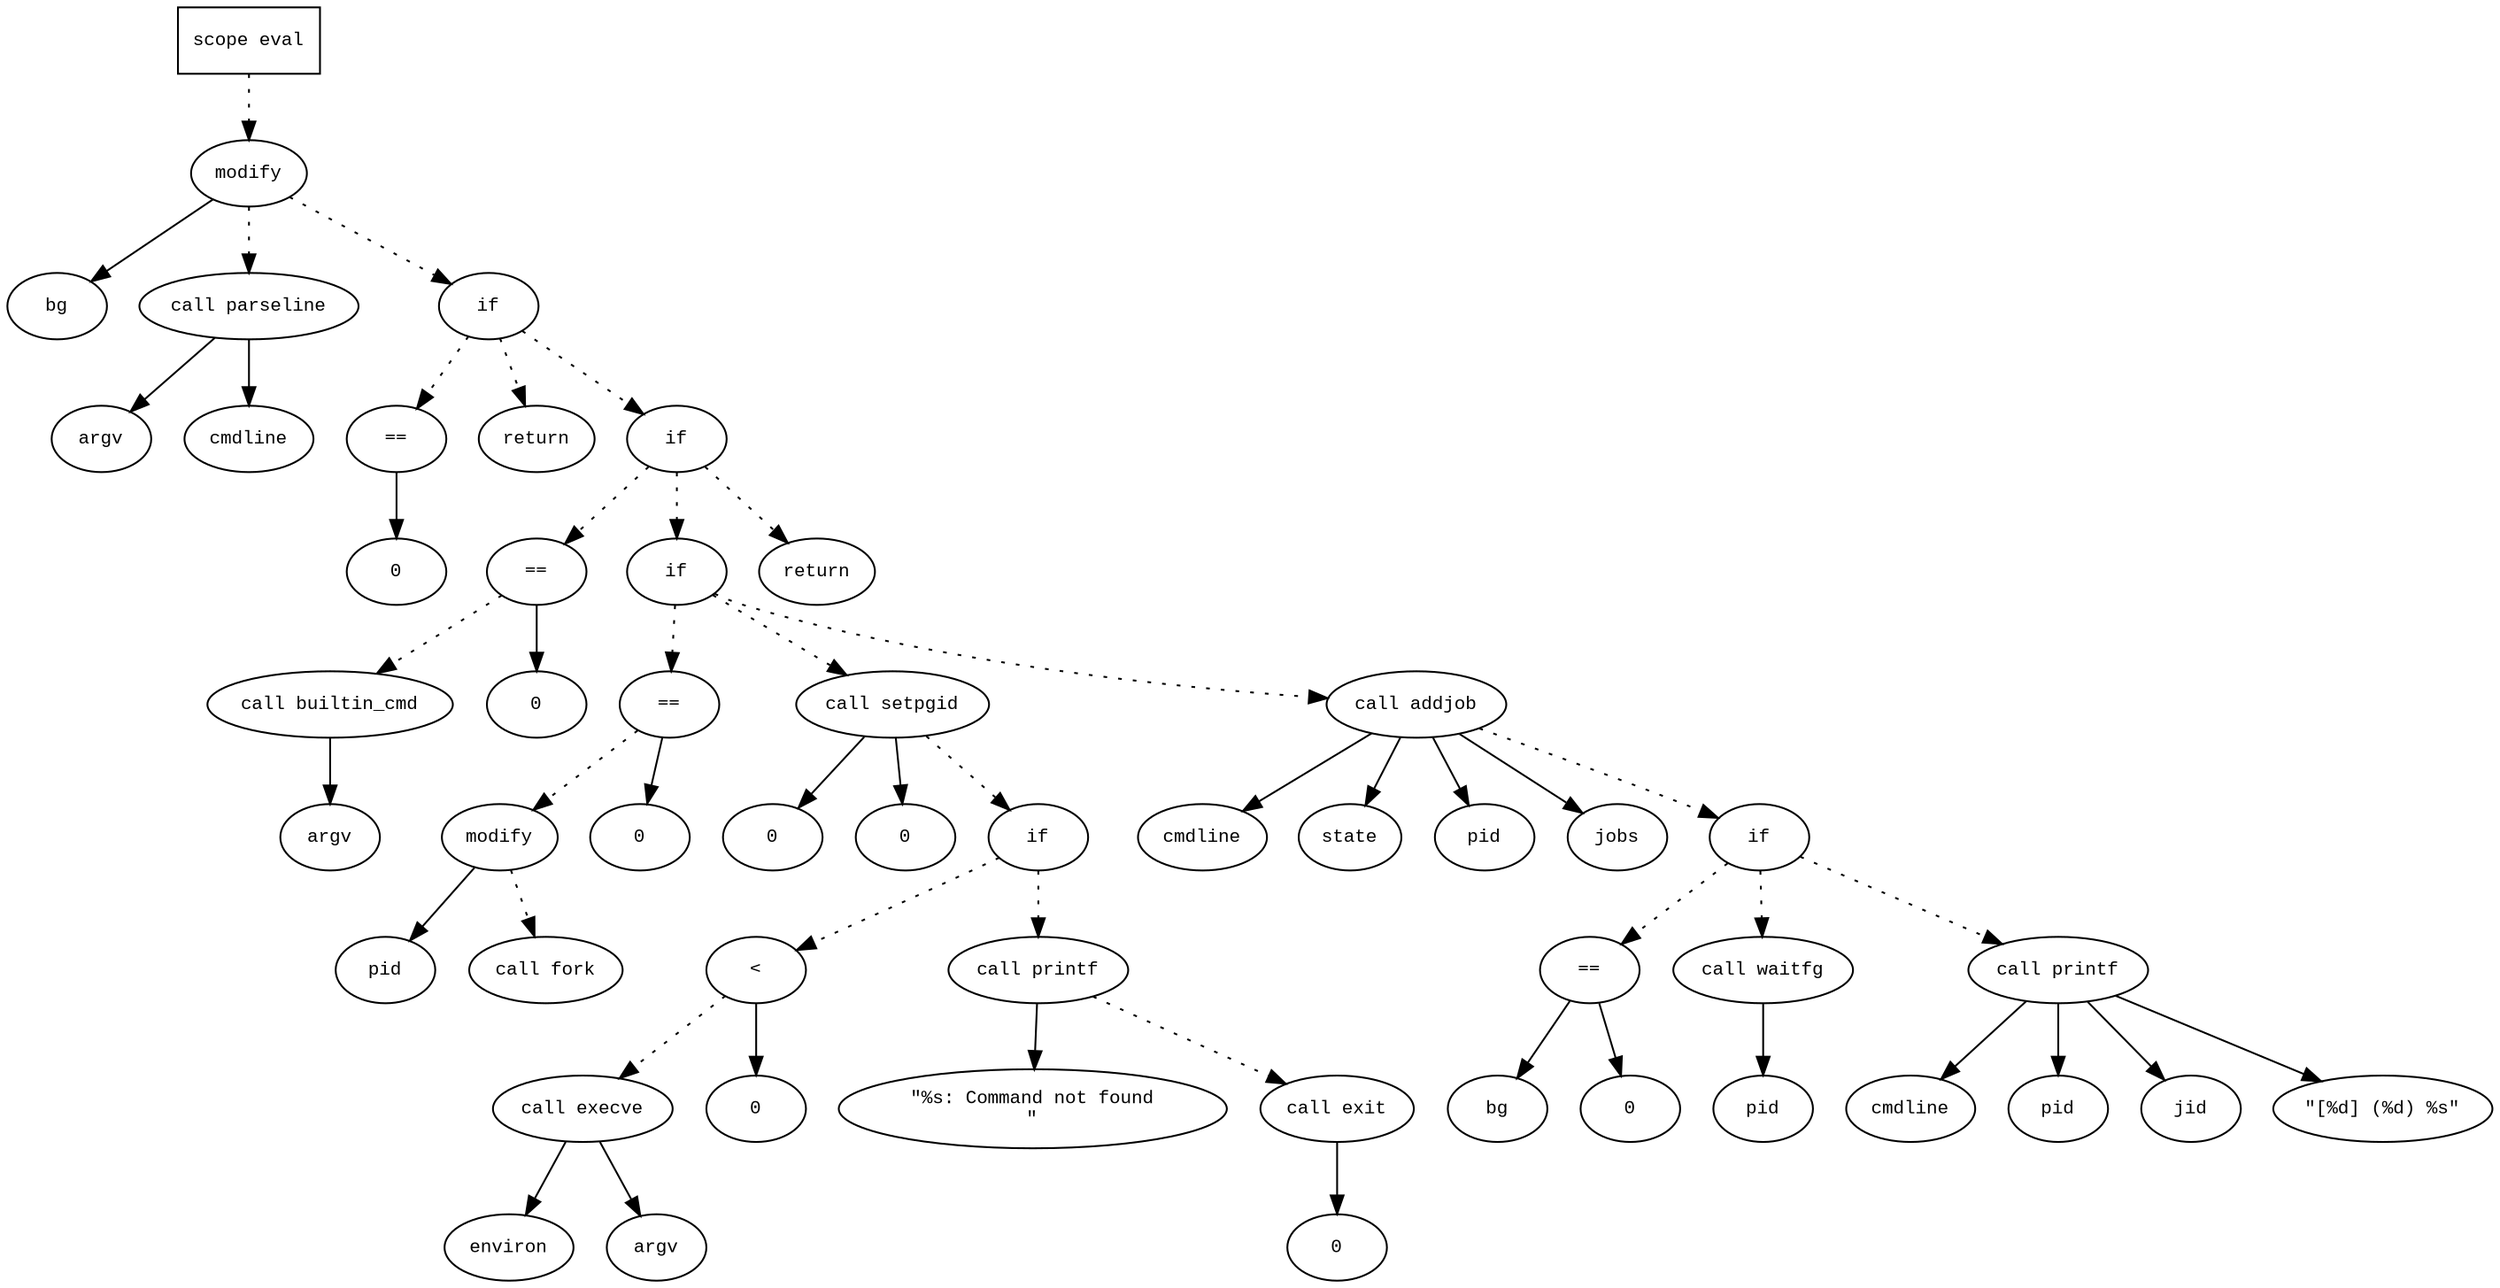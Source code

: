 digraph AST {
  graph [fontname="Times New Roman",fontsize=10];
  node  [fontname="Courier New",fontsize=10];
  edge  [fontname="Times New Roman",fontsize=10];

  node1 [label="scope eval",shape=box];
  node2 [label="modify",shape=ellipse];
  node3 [label="bg",shape=ellipse];
  node2 -> node3;
  node4 [label="call parseline",shape=ellipse];
  node5 [label="argv",shape=ellipse];
  node4 -> node5;
  node6 [label="cmdline",shape=ellipse];
  node4 -> node6;
  node2 -> node4 [style=dotted];
  node1 -> node2 [style=dotted];
  node7 [label="if",shape=ellipse];
  node2 -> node7 [style=dotted];
  node8 [label="==",shape=ellipse];
  node9 [label="0",shape=ellipse];
  node8 -> node9;
  node7 -> node8 [style=dotted];
  node10 [label="return",shape=ellipse];
  node7 -> node10 [style=dotted];
  node11 [label="if",shape=ellipse];
  node7 -> node11 [style=dotted];
  node12 [label="==",shape=ellipse];
  node13 [label="call builtin_cmd",shape=ellipse];
  node14 [label="argv",shape=ellipse];
  node13 -> node14;
  node12 -> node13 [style=dotted];
  node15 [label="0",shape=ellipse];
  node12 -> node15;
  node11 -> node12 [style=dotted];
  node16 [label="if",shape=ellipse];
  node11 -> node16 [style=dotted];
  node17 [label="==",shape=ellipse];
  node18 [label="modify",shape=ellipse];
  node19 [label="pid",shape=ellipse];
  node18 -> node19;
  node20 [label="call fork",shape=ellipse];
  node18 -> node20 [style=dotted];
  node17 -> node18 [style=dotted];
  node21 [label="0",shape=ellipse];
  node17 -> node21;
  node16 -> node17 [style=dotted];
  node22 [label="call setpgid",shape=ellipse];
  node23 [label="0",shape=ellipse];
  node22 -> node23;
  node24 [label="0",shape=ellipse];
  node22 -> node24;
  node16 -> node22 [style=dotted];
  node25 [label="if",shape=ellipse];
  node22 -> node25 [style=dotted];
  node26 [label="<",shape=ellipse];
  node27 [label="call execve",shape=ellipse];
  node28 [label="environ",shape=ellipse];
  node27 -> node28;
  node29 [label="argv",shape=ellipse];
  node27 -> node29;
  node26 -> node27 [style=dotted];
  node30 [label="0",shape=ellipse];
  node26 -> node30;
  node25 -> node26 [style=dotted];
  node31 [label="call printf",shape=ellipse];
  node32 [label="\"%s: Command not found
\"",shape=ellipse];
  node31 -> node32;
  node25 -> node31 [style=dotted];
  node33 [label="call exit",shape=ellipse];
  node34 [label="0",shape=ellipse];
  node33 -> node34;
  node31 -> node33 [style=dotted];
  node35 [label="call addjob",shape=ellipse];
  node36 [label="cmdline",shape=ellipse];
  node35 -> node36;
  node37 [label="state",shape=ellipse];
  node35 -> node37;
  node38 [label="pid",shape=ellipse];
  node35 -> node38;
  node39 [label="jobs",shape=ellipse];
  node35 -> node39;
  node16 -> node35 [style=dotted];
  node40 [label="if",shape=ellipse];
  node35 -> node40 [style=dotted];
  node41 [label="==",shape=ellipse];
  node42 [label="bg",shape=ellipse];
  node41 -> node42;
  node43 [label="0",shape=ellipse];
  node41 -> node43;
  node40 -> node41 [style=dotted];
  node44 [label="call waitfg",shape=ellipse];
  node45 [label="pid",shape=ellipse];
  node44 -> node45;
  node40 -> node44 [style=dotted];
  node46 [label="call printf",shape=ellipse];
  node47 [label="cmdline",shape=ellipse];
  node46 -> node47;
  node48 [label="pid",shape=ellipse];
  node46 -> node48;
  node49 [label="jid",shape=ellipse];
  node46 -> node49;
  node50 [label="\"[%d] (%d) %s\"",shape=ellipse];
  node46 -> node50;
  node40 -> node46 [style=dotted];
  node51 [label="return",shape=ellipse];
  node11 -> node51 [style=dotted];
} 